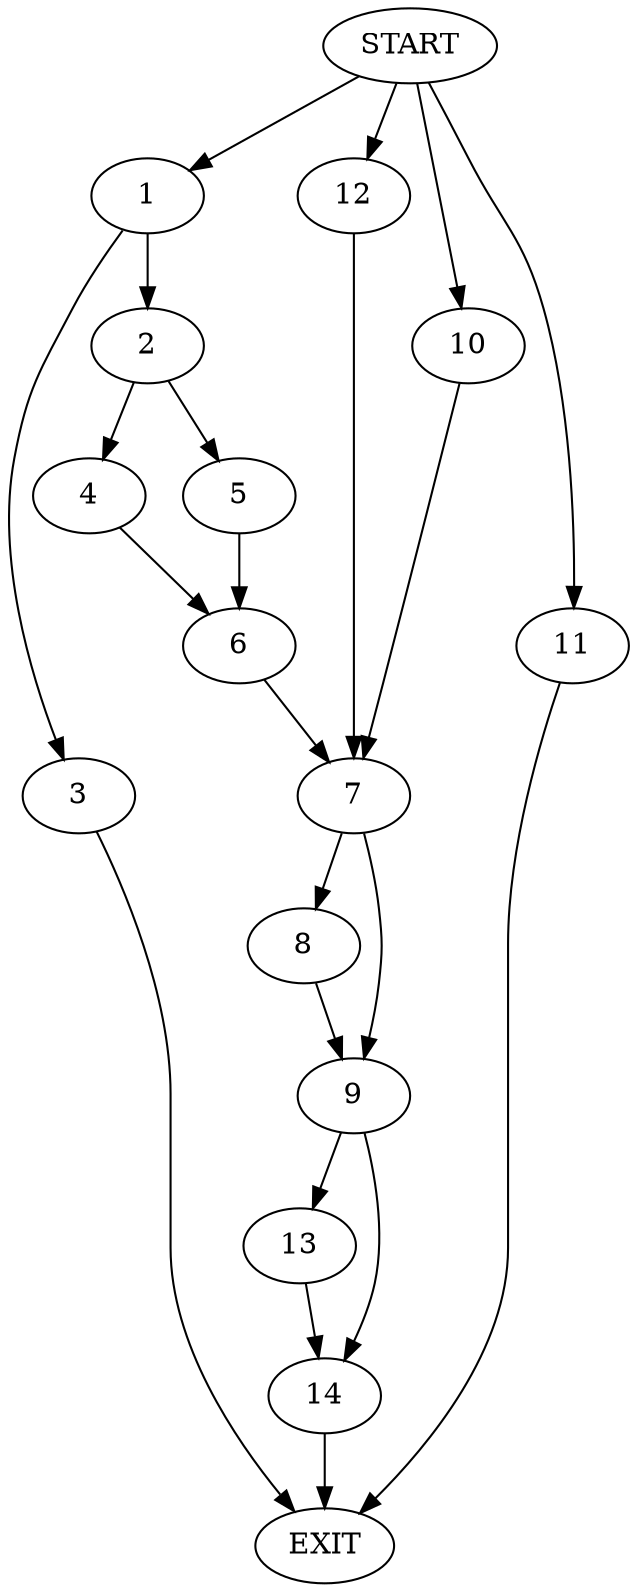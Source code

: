 digraph {
0 [label="START"]
15 [label="EXIT"]
0 -> 1
1 -> 2
1 -> 3
3 -> 15
2 -> 4
2 -> 5
5 -> 6
4 -> 6
6 -> 7
7 -> 8
7 -> 9
0 -> 10
10 -> 7
0 -> 11
11 -> 15
0 -> 12
12 -> 7
8 -> 9
9 -> 13
9 -> 14
13 -> 14
14 -> 15
}
